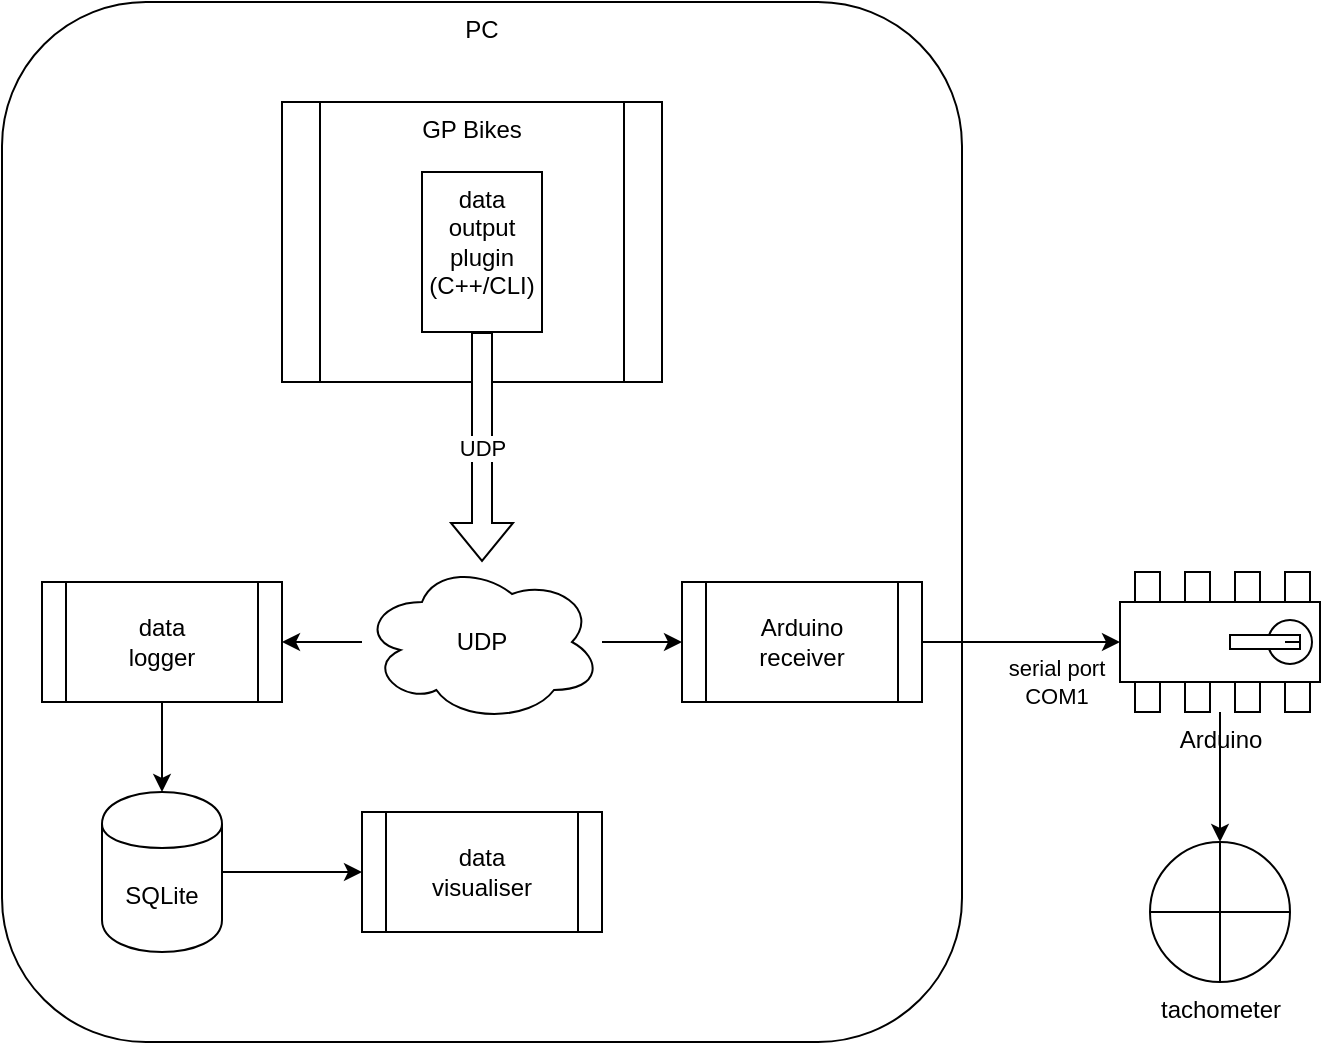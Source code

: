 <mxfile version="13.0.3" type="device"><diagram id="C5RBs43oDa-KdzZeNtuy" name="Page-1"><mxGraphModel dx="716" dy="419" grid="1" gridSize="10" guides="1" tooltips="1" connect="1" arrows="1" fold="1" page="1" pageScale="1" pageWidth="827" pageHeight="1169" math="0" shadow="0"><root><mxCell id="WIyWlLk6GJQsqaUBKTNV-0"/><mxCell id="WIyWlLk6GJQsqaUBKTNV-1" parent="WIyWlLk6GJQsqaUBKTNV-0"/><mxCell id="WIyWlLk6GJQsqaUBKTNV-3" value="PC" style="rounded=1;whiteSpace=wrap;html=1;fontSize=12;glass=0;strokeWidth=1;shadow=0;verticalAlign=top;fillColor=none;" parent="WIyWlLk6GJQsqaUBKTNV-1" vertex="1"><mxGeometry x="20" y="10" width="480" height="520" as="geometry"/></mxCell><mxCell id="CuDV6dKAAfZDt1oc5dYJ-0" value="GP Bikes" style="shape=process;whiteSpace=wrap;html=1;backgroundOutline=1;verticalAlign=top;fillColor=none;" vertex="1" parent="WIyWlLk6GJQsqaUBKTNV-1"><mxGeometry x="160" y="60" width="190" height="140" as="geometry"/></mxCell><mxCell id="CuDV6dKAAfZDt1oc5dYJ-7" value="serial port&lt;br&gt;COM1" style="edgeStyle=orthogonalEdgeStyle;rounded=0;orthogonalLoop=1;jettySize=auto;html=1;fontColor=#000000;" edge="1" parent="WIyWlLk6GJQsqaUBKTNV-1" source="CuDV6dKAAfZDt1oc5dYJ-17" target="CuDV6dKAAfZDt1oc5dYJ-4"><mxGeometry x="0.342" y="-20" relative="1" as="geometry"><mxPoint as="offset"/></mxGeometry></mxCell><mxCell id="CuDV6dKAAfZDt1oc5dYJ-1" value="data&lt;br&gt;output&lt;br&gt;plugin&lt;br&gt;(C++/CLI)" style="rounded=0;whiteSpace=wrap;html=1;verticalAlign=top;" vertex="1" parent="WIyWlLk6GJQsqaUBKTNV-1"><mxGeometry x="230" y="95" width="60" height="80" as="geometry"/></mxCell><mxCell id="CuDV6dKAAfZDt1oc5dYJ-3" value="tachometer" style="verticalLabelPosition=bottom;verticalAlign=top;html=1;shape=mxgraph.flowchart.summing_function;strokeColor=#000000;fillColor=#ffffff;fontColor=#000000;" vertex="1" parent="WIyWlLk6GJQsqaUBKTNV-1"><mxGeometry x="594" y="430" width="70" height="70" as="geometry"/></mxCell><mxCell id="CuDV6dKAAfZDt1oc5dYJ-8" style="edgeStyle=orthogonalEdgeStyle;rounded=0;orthogonalLoop=1;jettySize=auto;html=1;fontColor=#000000;" edge="1" parent="WIyWlLk6GJQsqaUBKTNV-1" source="CuDV6dKAAfZDt1oc5dYJ-4" target="CuDV6dKAAfZDt1oc5dYJ-3"><mxGeometry relative="1" as="geometry"/></mxCell><mxCell id="CuDV6dKAAfZDt1oc5dYJ-4" value="Arduino" style="verticalLabelPosition=bottom;dashed=0;shadow=0;html=1;align=center;verticalAlign=top;shape=mxgraph.cabinets.motorized_switch_4p;strokeColor=#000000;fillColor=#ffffff;fontColor=#000000;horizontal=1;direction=east;" vertex="1" parent="WIyWlLk6GJQsqaUBKTNV-1"><mxGeometry x="579" y="295" width="100" height="70" as="geometry"/></mxCell><mxCell id="CuDV6dKAAfZDt1oc5dYJ-15" style="edgeStyle=orthogonalEdgeStyle;rounded=0;orthogonalLoop=1;jettySize=auto;html=1;fontColor=#000000;" edge="1" parent="WIyWlLk6GJQsqaUBKTNV-1" source="CuDV6dKAAfZDt1oc5dYJ-9" target="CuDV6dKAAfZDt1oc5dYJ-14"><mxGeometry relative="1" as="geometry"/></mxCell><mxCell id="CuDV6dKAAfZDt1oc5dYJ-9" value="SQLite" style="shape=cylinder;whiteSpace=wrap;html=1;boundedLbl=1;backgroundOutline=1;strokeColor=#000000;strokeWidth=1;fillColor=none;fontColor=#000000;" vertex="1" parent="WIyWlLk6GJQsqaUBKTNV-1"><mxGeometry x="70" y="405" width="60" height="80" as="geometry"/></mxCell><mxCell id="CuDV6dKAAfZDt1oc5dYJ-12" style="edgeStyle=orthogonalEdgeStyle;rounded=0;orthogonalLoop=1;jettySize=auto;html=1;fontColor=#000000;" edge="1" parent="WIyWlLk6GJQsqaUBKTNV-1" source="CuDV6dKAAfZDt1oc5dYJ-10" target="CuDV6dKAAfZDt1oc5dYJ-9"><mxGeometry relative="1" as="geometry"/></mxCell><mxCell id="CuDV6dKAAfZDt1oc5dYJ-10" value="data&lt;br&gt;logger" style="shape=process;whiteSpace=wrap;html=1;backgroundOutline=1;strokeColor=#000000;strokeWidth=1;fillColor=none;fontColor=#000000;" vertex="1" parent="WIyWlLk6GJQsqaUBKTNV-1"><mxGeometry x="40" y="300" width="120" height="60" as="geometry"/></mxCell><mxCell id="CuDV6dKAAfZDt1oc5dYJ-13" style="edgeStyle=orthogonalEdgeStyle;rounded=0;orthogonalLoop=1;jettySize=auto;html=1;fontColor=#000000;" edge="1" parent="WIyWlLk6GJQsqaUBKTNV-1" source="CuDV6dKAAfZDt1oc5dYJ-11" target="CuDV6dKAAfZDt1oc5dYJ-10"><mxGeometry relative="1" as="geometry"/></mxCell><mxCell id="CuDV6dKAAfZDt1oc5dYJ-16" style="edgeStyle=orthogonalEdgeStyle;rounded=0;orthogonalLoop=1;jettySize=auto;html=1;fontColor=#000000;" edge="1" parent="WIyWlLk6GJQsqaUBKTNV-1" source="CuDV6dKAAfZDt1oc5dYJ-11" target="CuDV6dKAAfZDt1oc5dYJ-17"><mxGeometry relative="1" as="geometry"><mxPoint x="650" y="250" as="targetPoint"/></mxGeometry></mxCell><mxCell id="CuDV6dKAAfZDt1oc5dYJ-11" value="UDP" style="ellipse;shape=cloud;whiteSpace=wrap;html=1;strokeColor=#000000;strokeWidth=1;fillColor=none;fontColor=#000000;" vertex="1" parent="WIyWlLk6GJQsqaUBKTNV-1"><mxGeometry x="200" y="290" width="120" height="80" as="geometry"/></mxCell><mxCell id="CuDV6dKAAfZDt1oc5dYJ-14" value="data&lt;br&gt;visualiser" style="shape=process;whiteSpace=wrap;html=1;backgroundOutline=1;strokeColor=#000000;strokeWidth=1;fillColor=none;fontColor=#000000;" vertex="1" parent="WIyWlLk6GJQsqaUBKTNV-1"><mxGeometry x="200" y="415" width="120" height="60" as="geometry"/></mxCell><mxCell id="CuDV6dKAAfZDt1oc5dYJ-17" value="Arduino&lt;br&gt;receiver" style="shape=process;whiteSpace=wrap;html=1;backgroundOutline=1;strokeColor=#000000;strokeWidth=1;fillColor=none;fontColor=#000000;" vertex="1" parent="WIyWlLk6GJQsqaUBKTNV-1"><mxGeometry x="360" y="300" width="120" height="60" as="geometry"/></mxCell><mxCell id="CuDV6dKAAfZDt1oc5dYJ-6" value="UDP" style="edgeStyle=orthogonalEdgeStyle;rounded=0;orthogonalLoop=1;jettySize=auto;html=1;fontColor=#000000;shape=flexArrow;fillColor=#ffffff;" edge="1" parent="WIyWlLk6GJQsqaUBKTNV-1" source="CuDV6dKAAfZDt1oc5dYJ-1" target="CuDV6dKAAfZDt1oc5dYJ-11"><mxGeometry relative="1" as="geometry"><mxPoint x="420" y="270" as="targetPoint"/></mxGeometry></mxCell></root></mxGraphModel></diagram></mxfile>